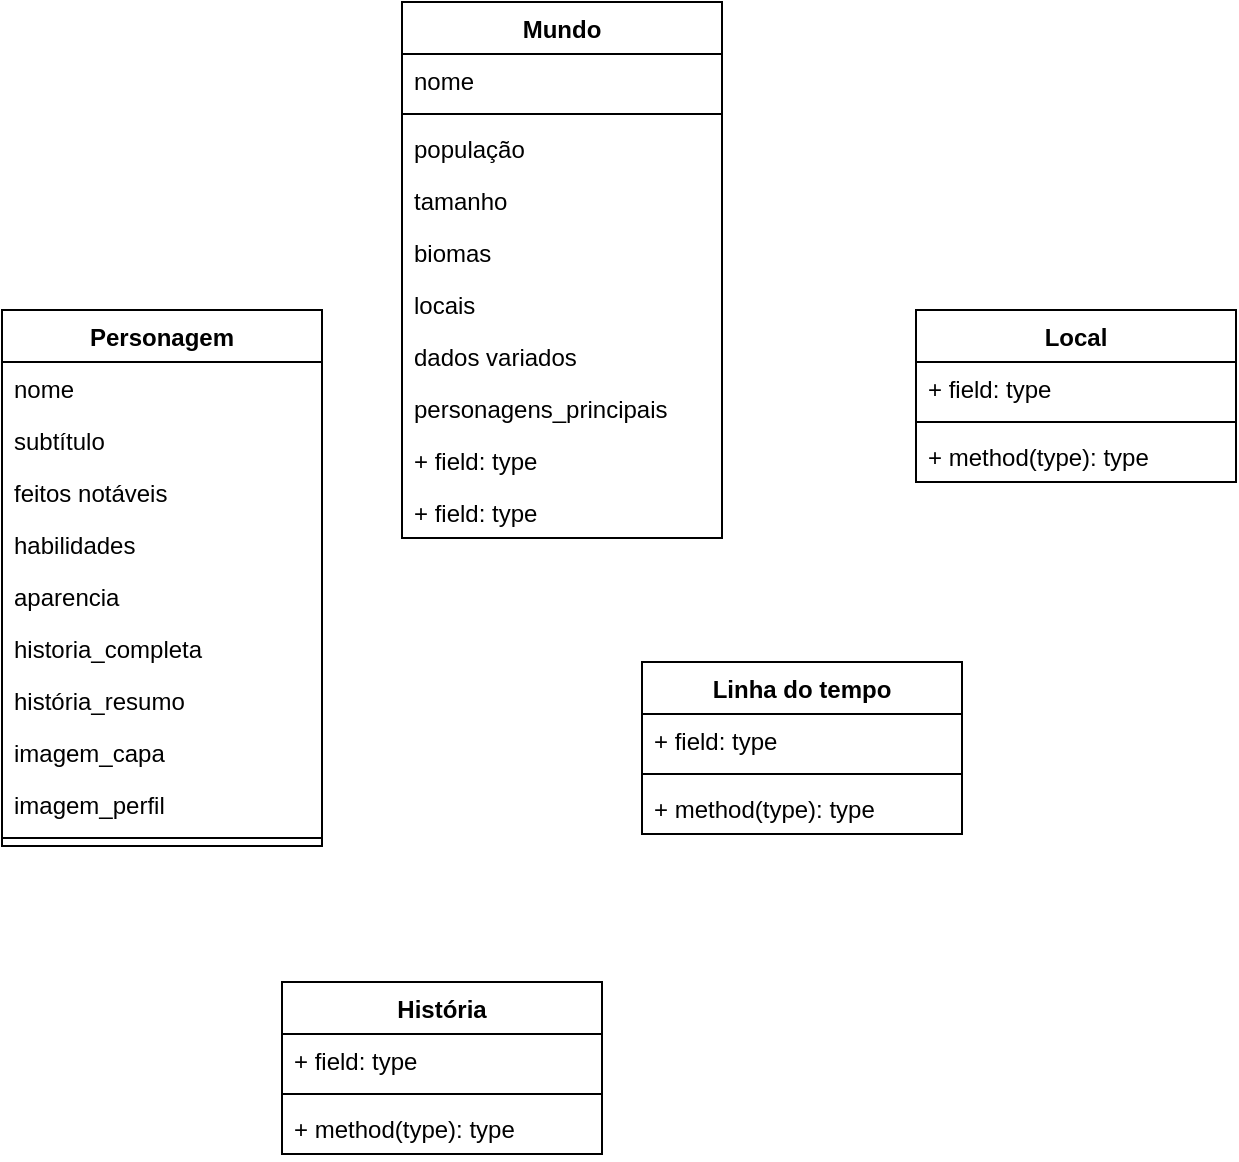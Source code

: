 <mxfile version="20.8.12" type="device"><diagram name="Página-1" id="tr39k4SvvUiYqrk2rDZt"><mxGraphModel dx="538" dy="484" grid="1" gridSize="10" guides="1" tooltips="1" connect="1" arrows="1" fold="1" page="1" pageScale="1" pageWidth="827" pageHeight="1169" math="0" shadow="0"><root><mxCell id="0"/><mxCell id="1" parent="0"/><mxCell id="oGrOpMMO_mlM8q3b5TlT-1" value="Personagem" style="swimlane;fontStyle=1;align=center;verticalAlign=top;childLayout=stackLayout;horizontal=1;startSize=26;horizontalStack=0;resizeParent=1;resizeParentMax=0;resizeLast=0;collapsible=1;marginBottom=0;" vertex="1" parent="1"><mxGeometry x="210" y="174" width="160" height="268" as="geometry"/></mxCell><mxCell id="oGrOpMMO_mlM8q3b5TlT-2" value="nome" style="text;strokeColor=none;fillColor=none;align=left;verticalAlign=top;spacingLeft=4;spacingRight=4;overflow=hidden;rotatable=0;points=[[0,0.5],[1,0.5]];portConstraint=eastwest;" vertex="1" parent="oGrOpMMO_mlM8q3b5TlT-1"><mxGeometry y="26" width="160" height="26" as="geometry"/></mxCell><mxCell id="oGrOpMMO_mlM8q3b5TlT-21" value="subtítulo" style="text;strokeColor=none;fillColor=none;align=left;verticalAlign=top;spacingLeft=4;spacingRight=4;overflow=hidden;rotatable=0;points=[[0,0.5],[1,0.5]];portConstraint=eastwest;" vertex="1" parent="oGrOpMMO_mlM8q3b5TlT-1"><mxGeometry y="52" width="160" height="26" as="geometry"/></mxCell><mxCell id="oGrOpMMO_mlM8q3b5TlT-26" value="feitos notáveis" style="text;strokeColor=none;fillColor=none;align=left;verticalAlign=top;spacingLeft=4;spacingRight=4;overflow=hidden;rotatable=0;points=[[0,0.5],[1,0.5]];portConstraint=eastwest;" vertex="1" parent="oGrOpMMO_mlM8q3b5TlT-1"><mxGeometry y="78" width="160" height="26" as="geometry"/></mxCell><mxCell id="oGrOpMMO_mlM8q3b5TlT-25" value="habilidades" style="text;strokeColor=none;fillColor=none;align=left;verticalAlign=top;spacingLeft=4;spacingRight=4;overflow=hidden;rotatable=0;points=[[0,0.5],[1,0.5]];portConstraint=eastwest;" vertex="1" parent="oGrOpMMO_mlM8q3b5TlT-1"><mxGeometry y="104" width="160" height="26" as="geometry"/></mxCell><mxCell id="oGrOpMMO_mlM8q3b5TlT-24" value="aparencia" style="text;strokeColor=none;fillColor=none;align=left;verticalAlign=top;spacingLeft=4;spacingRight=4;overflow=hidden;rotatable=0;points=[[0,0.5],[1,0.5]];portConstraint=eastwest;" vertex="1" parent="oGrOpMMO_mlM8q3b5TlT-1"><mxGeometry y="130" width="160" height="26" as="geometry"/></mxCell><mxCell id="oGrOpMMO_mlM8q3b5TlT-23" value="historia_completa" style="text;strokeColor=none;fillColor=none;align=left;verticalAlign=top;spacingLeft=4;spacingRight=4;overflow=hidden;rotatable=0;points=[[0,0.5],[1,0.5]];portConstraint=eastwest;" vertex="1" parent="oGrOpMMO_mlM8q3b5TlT-1"><mxGeometry y="156" width="160" height="26" as="geometry"/></mxCell><mxCell id="oGrOpMMO_mlM8q3b5TlT-22" value="história_resumo" style="text;strokeColor=none;fillColor=none;align=left;verticalAlign=top;spacingLeft=4;spacingRight=4;overflow=hidden;rotatable=0;points=[[0,0.5],[1,0.5]];portConstraint=eastwest;" vertex="1" parent="oGrOpMMO_mlM8q3b5TlT-1"><mxGeometry y="182" width="160" height="26" as="geometry"/></mxCell><mxCell id="oGrOpMMO_mlM8q3b5TlT-40" value="imagem_capa" style="text;strokeColor=none;fillColor=none;align=left;verticalAlign=top;spacingLeft=4;spacingRight=4;overflow=hidden;rotatable=0;points=[[0,0.5],[1,0.5]];portConstraint=eastwest;" vertex="1" parent="oGrOpMMO_mlM8q3b5TlT-1"><mxGeometry y="208" width="160" height="26" as="geometry"/></mxCell><mxCell id="oGrOpMMO_mlM8q3b5TlT-41" value="imagem_perfil" style="text;strokeColor=none;fillColor=none;align=left;verticalAlign=top;spacingLeft=4;spacingRight=4;overflow=hidden;rotatable=0;points=[[0,0.5],[1,0.5]];portConstraint=eastwest;" vertex="1" parent="oGrOpMMO_mlM8q3b5TlT-1"><mxGeometry y="234" width="160" height="26" as="geometry"/></mxCell><mxCell id="oGrOpMMO_mlM8q3b5TlT-3" value="" style="line;strokeWidth=1;fillColor=none;align=left;verticalAlign=middle;spacingTop=-1;spacingLeft=3;spacingRight=3;rotatable=0;labelPosition=right;points=[];portConstraint=eastwest;strokeColor=inherit;" vertex="1" parent="oGrOpMMO_mlM8q3b5TlT-1"><mxGeometry y="260" width="160" height="8" as="geometry"/></mxCell><mxCell id="oGrOpMMO_mlM8q3b5TlT-5" value="Mundo" style="swimlane;fontStyle=1;align=center;verticalAlign=top;childLayout=stackLayout;horizontal=1;startSize=26;horizontalStack=0;resizeParent=1;resizeParentMax=0;resizeLast=0;collapsible=1;marginBottom=0;" vertex="1" parent="1"><mxGeometry x="410" y="20" width="160" height="268" as="geometry"/></mxCell><mxCell id="oGrOpMMO_mlM8q3b5TlT-6" value="nome" style="text;strokeColor=none;fillColor=none;align=left;verticalAlign=top;spacingLeft=4;spacingRight=4;overflow=hidden;rotatable=0;points=[[0,0.5],[1,0.5]];portConstraint=eastwest;" vertex="1" parent="oGrOpMMO_mlM8q3b5TlT-5"><mxGeometry y="26" width="160" height="26" as="geometry"/></mxCell><mxCell id="oGrOpMMO_mlM8q3b5TlT-7" value="" style="line;strokeWidth=1;fillColor=none;align=left;verticalAlign=middle;spacingTop=-1;spacingLeft=3;spacingRight=3;rotatable=0;labelPosition=right;points=[];portConstraint=eastwest;strokeColor=inherit;" vertex="1" parent="oGrOpMMO_mlM8q3b5TlT-5"><mxGeometry y="52" width="160" height="8" as="geometry"/></mxCell><mxCell id="oGrOpMMO_mlM8q3b5TlT-8" value="população" style="text;strokeColor=none;fillColor=none;align=left;verticalAlign=top;spacingLeft=4;spacingRight=4;overflow=hidden;rotatable=0;points=[[0,0.5],[1,0.5]];portConstraint=eastwest;" vertex="1" parent="oGrOpMMO_mlM8q3b5TlT-5"><mxGeometry y="60" width="160" height="26" as="geometry"/></mxCell><mxCell id="oGrOpMMO_mlM8q3b5TlT-35" value="tamanho" style="text;strokeColor=none;fillColor=none;align=left;verticalAlign=top;spacingLeft=4;spacingRight=4;overflow=hidden;rotatable=0;points=[[0,0.5],[1,0.5]];portConstraint=eastwest;" vertex="1" parent="oGrOpMMO_mlM8q3b5TlT-5"><mxGeometry y="86" width="160" height="26" as="geometry"/></mxCell><mxCell id="oGrOpMMO_mlM8q3b5TlT-33" value="biomas" style="text;strokeColor=none;fillColor=none;align=left;verticalAlign=top;spacingLeft=4;spacingRight=4;overflow=hidden;rotatable=0;points=[[0,0.5],[1,0.5]];portConstraint=eastwest;" vertex="1" parent="oGrOpMMO_mlM8q3b5TlT-5"><mxGeometry y="112" width="160" height="26" as="geometry"/></mxCell><mxCell id="oGrOpMMO_mlM8q3b5TlT-34" value="locais" style="text;strokeColor=none;fillColor=none;align=left;verticalAlign=top;spacingLeft=4;spacingRight=4;overflow=hidden;rotatable=0;points=[[0,0.5],[1,0.5]];portConstraint=eastwest;" vertex="1" parent="oGrOpMMO_mlM8q3b5TlT-5"><mxGeometry y="138" width="160" height="26" as="geometry"/></mxCell><mxCell id="oGrOpMMO_mlM8q3b5TlT-36" value="dados variados" style="text;strokeColor=none;fillColor=none;align=left;verticalAlign=top;spacingLeft=4;spacingRight=4;overflow=hidden;rotatable=0;points=[[0,0.5],[1,0.5]];portConstraint=eastwest;" vertex="1" parent="oGrOpMMO_mlM8q3b5TlT-5"><mxGeometry y="164" width="160" height="26" as="geometry"/></mxCell><mxCell id="oGrOpMMO_mlM8q3b5TlT-37" value="personagens_principais" style="text;strokeColor=none;fillColor=none;align=left;verticalAlign=top;spacingLeft=4;spacingRight=4;overflow=hidden;rotatable=0;points=[[0,0.5],[1,0.5]];portConstraint=eastwest;" vertex="1" parent="oGrOpMMO_mlM8q3b5TlT-5"><mxGeometry y="190" width="160" height="26" as="geometry"/></mxCell><mxCell id="oGrOpMMO_mlM8q3b5TlT-38" value="+ field: type" style="text;strokeColor=none;fillColor=none;align=left;verticalAlign=top;spacingLeft=4;spacingRight=4;overflow=hidden;rotatable=0;points=[[0,0.5],[1,0.5]];portConstraint=eastwest;" vertex="1" parent="oGrOpMMO_mlM8q3b5TlT-5"><mxGeometry y="216" width="160" height="26" as="geometry"/></mxCell><mxCell id="oGrOpMMO_mlM8q3b5TlT-39" value="+ field: type" style="text;strokeColor=none;fillColor=none;align=left;verticalAlign=top;spacingLeft=4;spacingRight=4;overflow=hidden;rotatable=0;points=[[0,0.5],[1,0.5]];portConstraint=eastwest;" vertex="1" parent="oGrOpMMO_mlM8q3b5TlT-5"><mxGeometry y="242" width="160" height="26" as="geometry"/></mxCell><mxCell id="oGrOpMMO_mlM8q3b5TlT-9" value="Local" style="swimlane;fontStyle=1;align=center;verticalAlign=top;childLayout=stackLayout;horizontal=1;startSize=26;horizontalStack=0;resizeParent=1;resizeParentMax=0;resizeLast=0;collapsible=1;marginBottom=0;" vertex="1" parent="1"><mxGeometry x="667" y="174" width="160" height="86" as="geometry"/></mxCell><mxCell id="oGrOpMMO_mlM8q3b5TlT-10" value="+ field: type" style="text;strokeColor=none;fillColor=none;align=left;verticalAlign=top;spacingLeft=4;spacingRight=4;overflow=hidden;rotatable=0;points=[[0,0.5],[1,0.5]];portConstraint=eastwest;" vertex="1" parent="oGrOpMMO_mlM8q3b5TlT-9"><mxGeometry y="26" width="160" height="26" as="geometry"/></mxCell><mxCell id="oGrOpMMO_mlM8q3b5TlT-11" value="" style="line;strokeWidth=1;fillColor=none;align=left;verticalAlign=middle;spacingTop=-1;spacingLeft=3;spacingRight=3;rotatable=0;labelPosition=right;points=[];portConstraint=eastwest;strokeColor=inherit;" vertex="1" parent="oGrOpMMO_mlM8q3b5TlT-9"><mxGeometry y="52" width="160" height="8" as="geometry"/></mxCell><mxCell id="oGrOpMMO_mlM8q3b5TlT-12" value="+ method(type): type" style="text;strokeColor=none;fillColor=none;align=left;verticalAlign=top;spacingLeft=4;spacingRight=4;overflow=hidden;rotatable=0;points=[[0,0.5],[1,0.5]];portConstraint=eastwest;" vertex="1" parent="oGrOpMMO_mlM8q3b5TlT-9"><mxGeometry y="60" width="160" height="26" as="geometry"/></mxCell><mxCell id="oGrOpMMO_mlM8q3b5TlT-17" value="Linha do tempo" style="swimlane;fontStyle=1;align=center;verticalAlign=top;childLayout=stackLayout;horizontal=1;startSize=26;horizontalStack=0;resizeParent=1;resizeParentMax=0;resizeLast=0;collapsible=1;marginBottom=0;" vertex="1" parent="1"><mxGeometry x="530" y="350" width="160" height="86" as="geometry"/></mxCell><mxCell id="oGrOpMMO_mlM8q3b5TlT-18" value="+ field: type" style="text;strokeColor=none;fillColor=none;align=left;verticalAlign=top;spacingLeft=4;spacingRight=4;overflow=hidden;rotatable=0;points=[[0,0.5],[1,0.5]];portConstraint=eastwest;" vertex="1" parent="oGrOpMMO_mlM8q3b5TlT-17"><mxGeometry y="26" width="160" height="26" as="geometry"/></mxCell><mxCell id="oGrOpMMO_mlM8q3b5TlT-19" value="" style="line;strokeWidth=1;fillColor=none;align=left;verticalAlign=middle;spacingTop=-1;spacingLeft=3;spacingRight=3;rotatable=0;labelPosition=right;points=[];portConstraint=eastwest;strokeColor=inherit;" vertex="1" parent="oGrOpMMO_mlM8q3b5TlT-17"><mxGeometry y="52" width="160" height="8" as="geometry"/></mxCell><mxCell id="oGrOpMMO_mlM8q3b5TlT-20" value="+ method(type): type" style="text;strokeColor=none;fillColor=none;align=left;verticalAlign=top;spacingLeft=4;spacingRight=4;overflow=hidden;rotatable=0;points=[[0,0.5],[1,0.5]];portConstraint=eastwest;" vertex="1" parent="oGrOpMMO_mlM8q3b5TlT-17"><mxGeometry y="60" width="160" height="26" as="geometry"/></mxCell><mxCell id="oGrOpMMO_mlM8q3b5TlT-28" value="História" style="swimlane;fontStyle=1;align=center;verticalAlign=top;childLayout=stackLayout;horizontal=1;startSize=26;horizontalStack=0;resizeParent=1;resizeParentMax=0;resizeLast=0;collapsible=1;marginBottom=0;" vertex="1" parent="1"><mxGeometry x="350" y="510" width="160" height="86" as="geometry"/></mxCell><mxCell id="oGrOpMMO_mlM8q3b5TlT-29" value="+ field: type" style="text;strokeColor=none;fillColor=none;align=left;verticalAlign=top;spacingLeft=4;spacingRight=4;overflow=hidden;rotatable=0;points=[[0,0.5],[1,0.5]];portConstraint=eastwest;" vertex="1" parent="oGrOpMMO_mlM8q3b5TlT-28"><mxGeometry y="26" width="160" height="26" as="geometry"/></mxCell><mxCell id="oGrOpMMO_mlM8q3b5TlT-30" value="" style="line;strokeWidth=1;fillColor=none;align=left;verticalAlign=middle;spacingTop=-1;spacingLeft=3;spacingRight=3;rotatable=0;labelPosition=right;points=[];portConstraint=eastwest;strokeColor=inherit;" vertex="1" parent="oGrOpMMO_mlM8q3b5TlT-28"><mxGeometry y="52" width="160" height="8" as="geometry"/></mxCell><mxCell id="oGrOpMMO_mlM8q3b5TlT-31" value="+ method(type): type" style="text;strokeColor=none;fillColor=none;align=left;verticalAlign=top;spacingLeft=4;spacingRight=4;overflow=hidden;rotatable=0;points=[[0,0.5],[1,0.5]];portConstraint=eastwest;" vertex="1" parent="oGrOpMMO_mlM8q3b5TlT-28"><mxGeometry y="60" width="160" height="26" as="geometry"/></mxCell></root></mxGraphModel></diagram></mxfile>